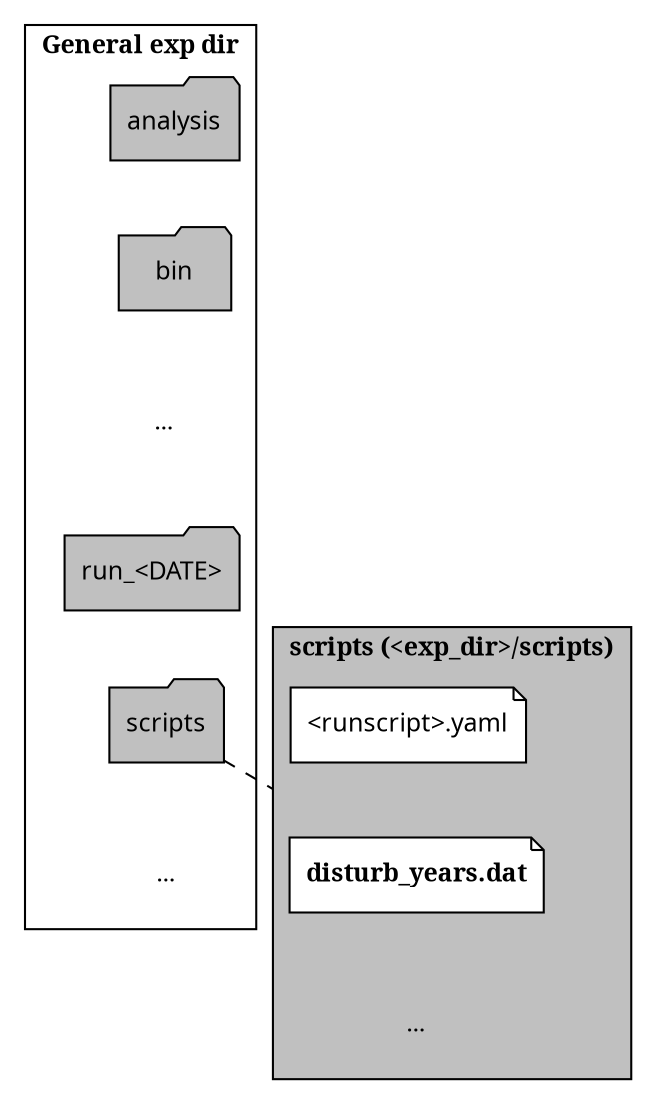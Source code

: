 digraph "echam_disturbance" {
    # size="10.0";
    graph [fontname="Verdana", fontsize="12"];
    node [fontname="Verdana", fontsize="12"];
    edge [fontname="Sans", fontsize="12"];
    rankdir="TB";
    compound=true;

    # GENERAL FOLDER SUBGROUP
    subgraph cluster0
    {
        label="General exp dir";
        node [style=filled];
        fontname="bold";
        color=black;

        # SUBFOLDERS
        ane [label="analysis", shape="folder", fillcolor="gray", style=filled];
        bie [label="bin", shape="folder", fillcolor="gray", style=filled];
        dt1 [label="...", shape="none", size=15, fillcolor="white"];
        rue [label="run_<DATE>", shape="folder", fillcolor="gray", style=filled];
        sce [label="scripts", shape="folder", fillcolor="gray", style=filled];
        dt2 [label="...", shape="none", size=15, fillcolor="white"];

        # VERTICAL ALIGNMENT OF SUBFOLDERS
        ane -> bie -> dt1 -> rue -> sce -> dt2[style=invis];
    }

    # SCRIPS FOLDER SUBGROUP
    subgraph cluster1
    {
        label="scripts (<exp_dir>/scripts)";
        node [style=filled];
        fontname="bold";
        style=filled;
        color=black;
        fillcolor=gray;

        # SUBFOLDERS
        run [label="<runscript>.yaml", shape="note", fillcolor="white", style=filled];
        diy [label="disturb_years.dat", shape="note", fontname="bold", fillcolor="white", style=filled];
        pt3 [label="...", shape="none", size=15, fillcolor="gray"];

        # VERTICAL ALIGNMENT OF SUBFOLDERS
        run -> diy -> pt3[style=invis];
    }

    # LINK SCRIPTS FOLDER WITH THE SCRIPTS FOLDER GROUP (DASHED LINE). lhead_cluster MAKES THE LINE TO STOP AT THE SCRIPTS FODLER CLUSTER
    sce -> diy[lhead=cluster1, dir=none, style=dashed, constrain=false];
    ane -> run[style=invis];
    bie -> run[style=invis];
}
